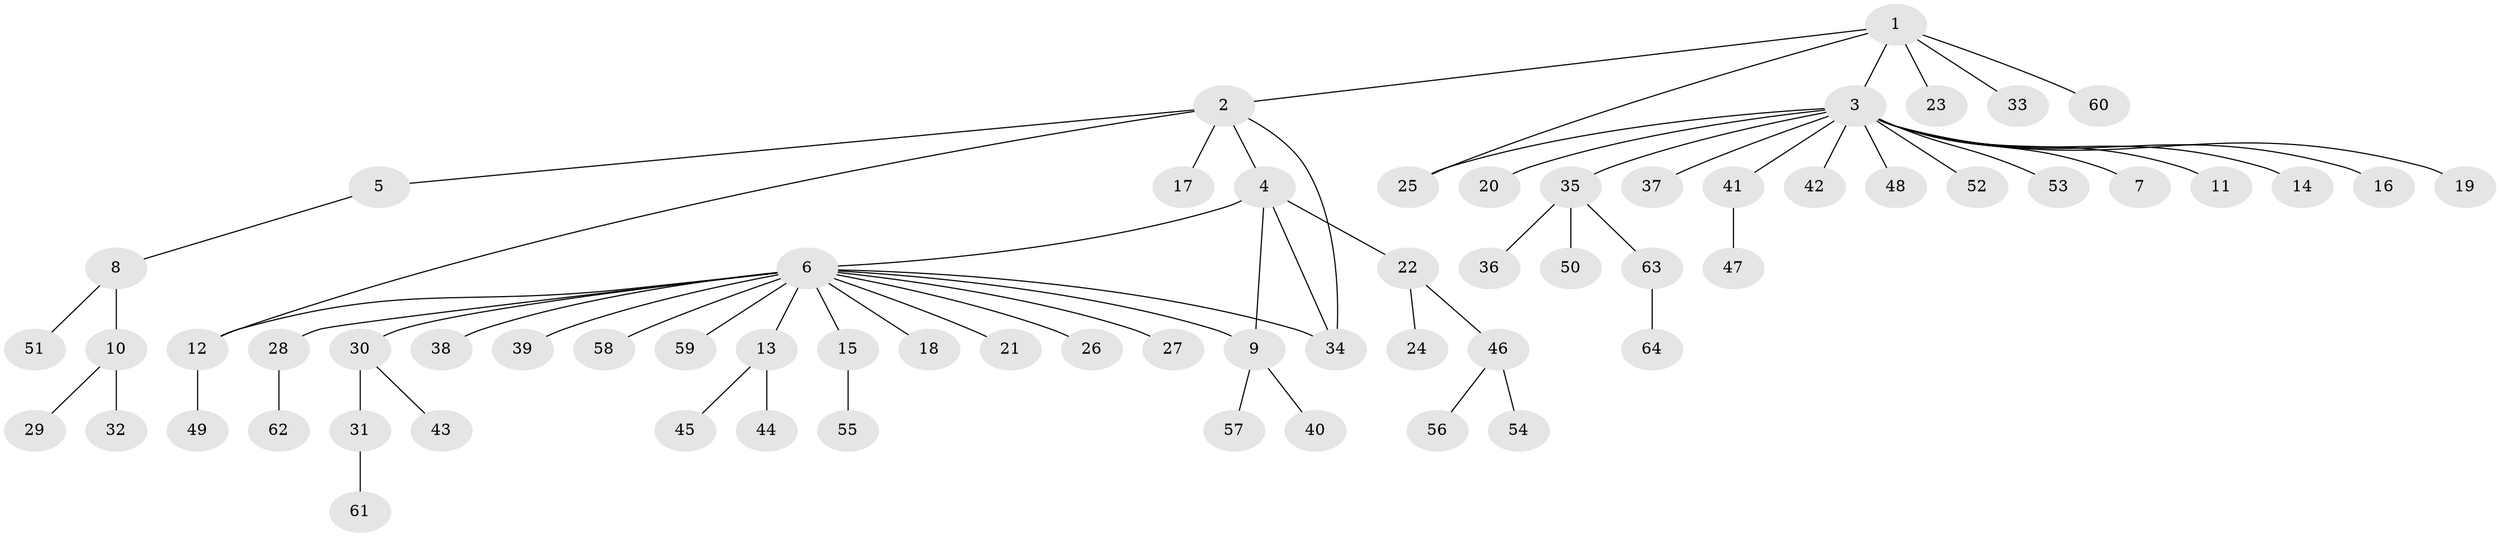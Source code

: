 // coarse degree distribution, {4: 0.15789473684210525, 1: 0.6842105263157895, 3: 0.05263157894736842, 2: 0.05263157894736842, 8: 0.05263157894736842}
// Generated by graph-tools (version 1.1) at 2025/51/03/04/25 21:51:02]
// undirected, 64 vertices, 68 edges
graph export_dot {
graph [start="1"]
  node [color=gray90,style=filled];
  1;
  2;
  3;
  4;
  5;
  6;
  7;
  8;
  9;
  10;
  11;
  12;
  13;
  14;
  15;
  16;
  17;
  18;
  19;
  20;
  21;
  22;
  23;
  24;
  25;
  26;
  27;
  28;
  29;
  30;
  31;
  32;
  33;
  34;
  35;
  36;
  37;
  38;
  39;
  40;
  41;
  42;
  43;
  44;
  45;
  46;
  47;
  48;
  49;
  50;
  51;
  52;
  53;
  54;
  55;
  56;
  57;
  58;
  59;
  60;
  61;
  62;
  63;
  64;
  1 -- 2;
  1 -- 3;
  1 -- 23;
  1 -- 25;
  1 -- 33;
  1 -- 60;
  2 -- 4;
  2 -- 5;
  2 -- 12;
  2 -- 17;
  2 -- 34;
  3 -- 7;
  3 -- 11;
  3 -- 14;
  3 -- 16;
  3 -- 19;
  3 -- 20;
  3 -- 25;
  3 -- 35;
  3 -- 37;
  3 -- 41;
  3 -- 42;
  3 -- 48;
  3 -- 52;
  3 -- 53;
  4 -- 6;
  4 -- 9;
  4 -- 22;
  4 -- 34;
  5 -- 8;
  6 -- 9;
  6 -- 12;
  6 -- 13;
  6 -- 15;
  6 -- 18;
  6 -- 21;
  6 -- 26;
  6 -- 27;
  6 -- 28;
  6 -- 30;
  6 -- 34;
  6 -- 38;
  6 -- 39;
  6 -- 58;
  6 -- 59;
  8 -- 10;
  8 -- 51;
  9 -- 40;
  9 -- 57;
  10 -- 29;
  10 -- 32;
  12 -- 49;
  13 -- 44;
  13 -- 45;
  15 -- 55;
  22 -- 24;
  22 -- 46;
  28 -- 62;
  30 -- 31;
  30 -- 43;
  31 -- 61;
  35 -- 36;
  35 -- 50;
  35 -- 63;
  41 -- 47;
  46 -- 54;
  46 -- 56;
  63 -- 64;
}
